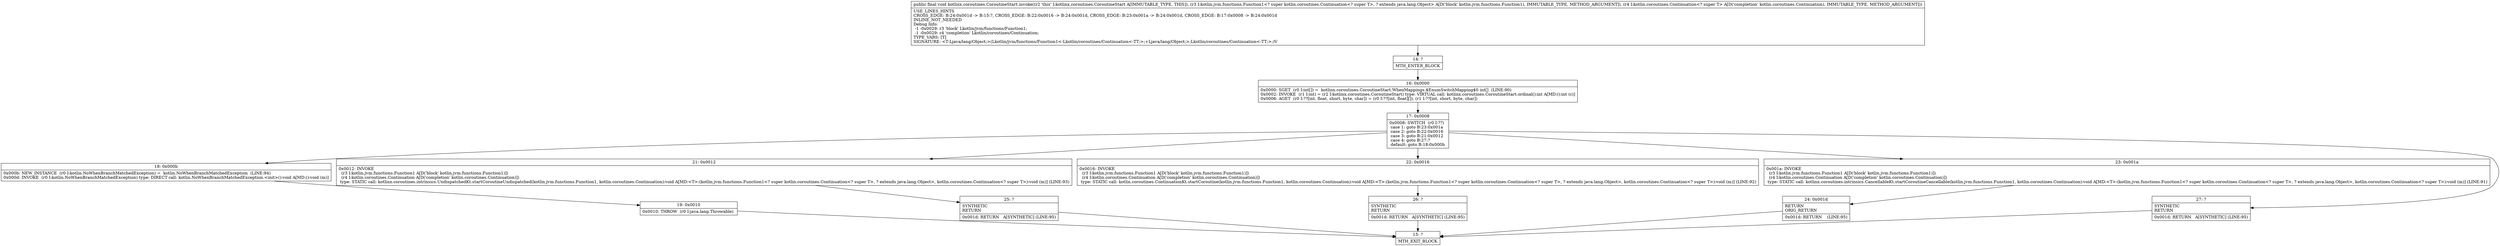 digraph "CFG forkotlinx.coroutines.CoroutineStart.invoke(Lkotlin\/jvm\/functions\/Function1;Lkotlin\/coroutines\/Continuation;)V" {
Node_14 [shape=record,label="{14\:\ ?|MTH_ENTER_BLOCK\l}"];
Node_16 [shape=record,label="{16\:\ 0x0000|0x0000: SGET  (r0 I:int[]) =  kotlinx.coroutines.CoroutineStart.WhenMappings.$EnumSwitchMapping$0 int[]  (LINE:90)\l0x0002: INVOKE  (r1 I:int) = (r2 I:kotlinx.coroutines.CoroutineStart) type: VIRTUAL call: kotlinx.coroutines.CoroutineStart.ordinal():int A[MD:():int (c)]\l0x0006: AGET  (r0 I:??[int, float, short, byte, char]) = (r0 I:??[int, float][]), (r1 I:??[int, short, byte, char]) \l}"];
Node_17 [shape=record,label="{17\:\ 0x0008|0x0008: SWITCH  (r0 I:??)\l case 1: goto B:23:0x001a\l case 2: goto B:22:0x0016\l case 3: goto B:21:0x0012\l case 4: goto B:27:?\l default: goto B:18:0x000b \l}"];
Node_18 [shape=record,label="{18\:\ 0x000b|0x000b: NEW_INSTANCE  (r0 I:kotlin.NoWhenBranchMatchedException) =  kotlin.NoWhenBranchMatchedException  (LINE:94)\l0x000d: INVOKE  (r0 I:kotlin.NoWhenBranchMatchedException) type: DIRECT call: kotlin.NoWhenBranchMatchedException.\<init\>():void A[MD:():void (m)]\l}"];
Node_19 [shape=record,label="{19\:\ 0x0010|0x0010: THROW  (r0 I:java.lang.Throwable) \l}"];
Node_15 [shape=record,label="{15\:\ ?|MTH_EXIT_BLOCK\l}"];
Node_21 [shape=record,label="{21\:\ 0x0012|0x0012: INVOKE  \l  (r3 I:kotlin.jvm.functions.Function1 A[D('block' kotlin.jvm.functions.Function1)])\l  (r4 I:kotlin.coroutines.Continuation A[D('completion' kotlin.coroutines.Continuation)])\l type: STATIC call: kotlinx.coroutines.intrinsics.UndispatchedKt.startCoroutineUndispatched(kotlin.jvm.functions.Function1, kotlin.coroutines.Continuation):void A[MD:\<T\>:(kotlin.jvm.functions.Function1\<? super kotlin.coroutines.Continuation\<? super T\>, ? extends java.lang.Object\>, kotlin.coroutines.Continuation\<? super T\>):void (m)] (LINE:93)\l}"];
Node_25 [shape=record,label="{25\:\ ?|SYNTHETIC\lRETURN\l|0x001d: RETURN   A[SYNTHETIC] (LINE:95)\l}"];
Node_22 [shape=record,label="{22\:\ 0x0016|0x0016: INVOKE  \l  (r3 I:kotlin.jvm.functions.Function1 A[D('block' kotlin.jvm.functions.Function1)])\l  (r4 I:kotlin.coroutines.Continuation A[D('completion' kotlin.coroutines.Continuation)])\l type: STATIC call: kotlin.coroutines.ContinuationKt.startCoroutine(kotlin.jvm.functions.Function1, kotlin.coroutines.Continuation):void A[MD:\<T\>:(kotlin.jvm.functions.Function1\<? super kotlin.coroutines.Continuation\<? super T\>, ? extends java.lang.Object\>, kotlin.coroutines.Continuation\<? super T\>):void (m)] (LINE:92)\l}"];
Node_26 [shape=record,label="{26\:\ ?|SYNTHETIC\lRETURN\l|0x001d: RETURN   A[SYNTHETIC] (LINE:95)\l}"];
Node_23 [shape=record,label="{23\:\ 0x001a|0x001a: INVOKE  \l  (r3 I:kotlin.jvm.functions.Function1 A[D('block' kotlin.jvm.functions.Function1)])\l  (r4 I:kotlin.coroutines.Continuation A[D('completion' kotlin.coroutines.Continuation)])\l type: STATIC call: kotlinx.coroutines.intrinsics.CancellableKt.startCoroutineCancellable(kotlin.jvm.functions.Function1, kotlin.coroutines.Continuation):void A[MD:\<T\>:(kotlin.jvm.functions.Function1\<? super kotlin.coroutines.Continuation\<? super T\>, ? extends java.lang.Object\>, kotlin.coroutines.Continuation\<? super T\>):void (m)] (LINE:91)\l}"];
Node_24 [shape=record,label="{24\:\ 0x001d|RETURN\lORIG_RETURN\l|0x001d: RETURN    (LINE:95)\l}"];
Node_27 [shape=record,label="{27\:\ ?|SYNTHETIC\lRETURN\l|0x001d: RETURN   A[SYNTHETIC] (LINE:95)\l}"];
MethodNode[shape=record,label="{public final void kotlinx.coroutines.CoroutineStart.invoke((r2 'this' I:kotlinx.coroutines.CoroutineStart A[IMMUTABLE_TYPE, THIS]), (r3 I:kotlin.jvm.functions.Function1\<? super kotlin.coroutines.Continuation\<? super T\>, ? extends java.lang.Object\> A[D('block' kotlin.jvm.functions.Function1), IMMUTABLE_TYPE, METHOD_ARGUMENT]), (r4 I:kotlin.coroutines.Continuation\<? super T\> A[D('completion' kotlin.coroutines.Continuation), IMMUTABLE_TYPE, METHOD_ARGUMENT]))  | USE_LINES_HINTS\lCROSS_EDGE: B:24:0x001d \-\> B:15:?, CROSS_EDGE: B:22:0x0016 \-\> B:24:0x001d, CROSS_EDGE: B:23:0x001a \-\> B:24:0x001d, CROSS_EDGE: B:17:0x0008 \-\> B:24:0x001d\lINLINE_NOT_NEEDED\lDebug Info:\l  \-1 \-0x0029: r3 'block' Lkotlin\/jvm\/functions\/Function1;\l  \-1 \-0x0029: r4 'completion' Lkotlin\/coroutines\/Continuation;\lTYPE_VARS: [T]\lSIGNATURE: \<T:Ljava\/lang\/Object;\>(Lkotlin\/jvm\/functions\/Function1\<\-Lkotlin\/coroutines\/Continuation\<\-TT;\>;+Ljava\/lang\/Object;\>;Lkotlin\/coroutines\/Continuation\<\-TT;\>;)V\l}"];
MethodNode -> Node_14;Node_14 -> Node_16;
Node_16 -> Node_17;
Node_17 -> Node_18;
Node_17 -> Node_21;
Node_17 -> Node_22;
Node_17 -> Node_23;
Node_17 -> Node_27;
Node_18 -> Node_19;
Node_19 -> Node_15;
Node_21 -> Node_25;
Node_25 -> Node_15;
Node_22 -> Node_26;
Node_26 -> Node_15;
Node_23 -> Node_24;
Node_24 -> Node_15;
Node_27 -> Node_15;
}

